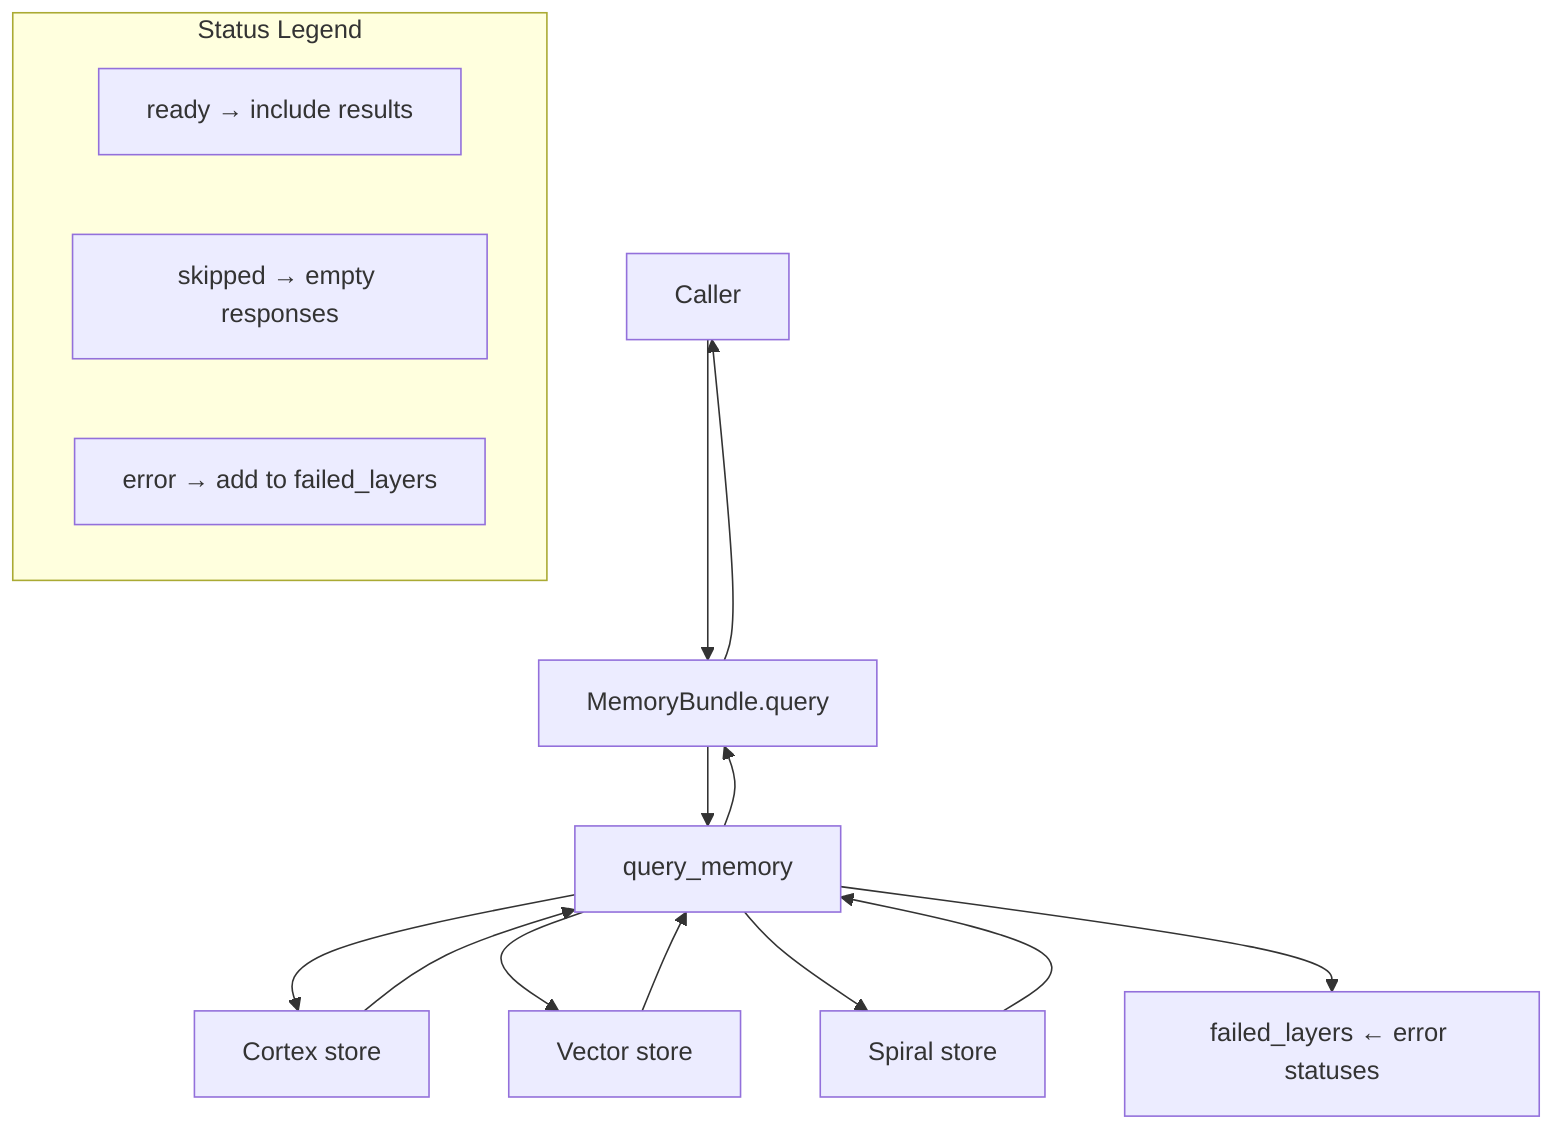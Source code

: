 %% Query memory aggregation diagram
%% Version: v1.1.0
%% Last updated: 2025-10-07
graph TD
    Caller[Caller] --> MB[MemoryBundle.query]
    MB --> QM[query_memory]
    QM --> Cortex[Cortex store]
    QM --> Vector[Vector store]
    QM --> Spiral[Spiral store]
    Cortex --> QM
    Vector --> QM
    Spiral --> QM
    QM --> Failed[failed_layers ← error statuses]
    QM --> MB
    MB --> Caller
    subgraph Legend[Status Legend]
        Ready[ready → include results]
        SkippedLegend[skipped → empty responses]
        ErrorLegend[error → add to failed_layers]
    end